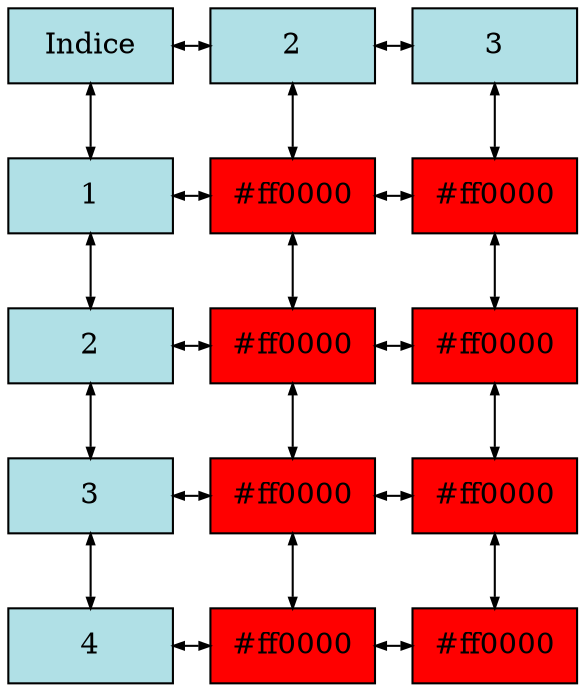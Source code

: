 digraph grafica{
	rankdir=TB;
	rank=same;
	node [shape = box, style=filled, fillcolor = powderblue];
	concentrate=true
subgraph cluster_0 {
		nodo0y0 [  label = "Indice", width = 1.1, group = 0];
		nodo0y1 [  label = "1", width=1.1, group = 0];
		nodo0y2 [  label = "2", width=1.1, group = 0];
		nodo0y3 [  label = "3", width=1.1, group = 0];
		nodo0y4 [  label = "4", width=1.1, group = 0];

		color=white;
}
subgraph cluster_2 {
		nodo2y0 [  label = "2", width=1.1, group = 2];
		nodo2y1 [ label = "#ff0000" fillcolor="#ff0000", width = 1.1, group = 2];
		nodo2y2 [ label = "#ff0000" fillcolor="#ff0000", width = 1.1, group = 2];
		nodo2y3 [ label = "#ff0000" fillcolor="#ff0000", width = 1.1, group = 2];
		nodo2y4 [ label = "#ff0000" fillcolor="#ff0000", width = 1.1, group = 2];

		color=white;
}
subgraph cluster_3 {
		nodo3y0 [  label = "3", width=1.1, group = 3];
		nodo3y1 [ label = "#ff0000" fillcolor="#ff0000", width = 1.1, group = 3];
		nodo3y2 [ label = "#ff0000" fillcolor="#ff0000", width = 1.1, group = 3];
		nodo3y3 [ label = "#ff0000" fillcolor="#ff0000", width = 1.1, group = 3];
		nodo3y4 [ label = "#ff0000" fillcolor="#ff0000", width = 1.1, group = 3];

		color=white;
}


		//Conexiones de las columnas
		edge [dir = both, arrowsize=.5]
		nodo0y0 -> nodo0y1 -> nodo0y2 -> nodo0y3 -> nodo0y4;
		nodo2y0 -> nodo2y1 -> nodo2y2 -> nodo2y3 -> nodo2y4;
		nodo3y0 -> nodo3y1 -> nodo3y2 -> nodo3y3 -> nodo3y4;


		//Conexiones de las filas
		rank = same {nodo0y0 -> nodo2y0 -> nodo3y0}
		rank = same {nodo0y1 -> nodo2y1 -> nodo3y1}
		rank = same {nodo0y2 -> nodo2y2 -> nodo3y2}
		rank = same {nodo0y3 -> nodo2y3 -> nodo3y3}
		rank = same {nodo0y4 -> nodo2y4 -> nodo3y4}
	}
